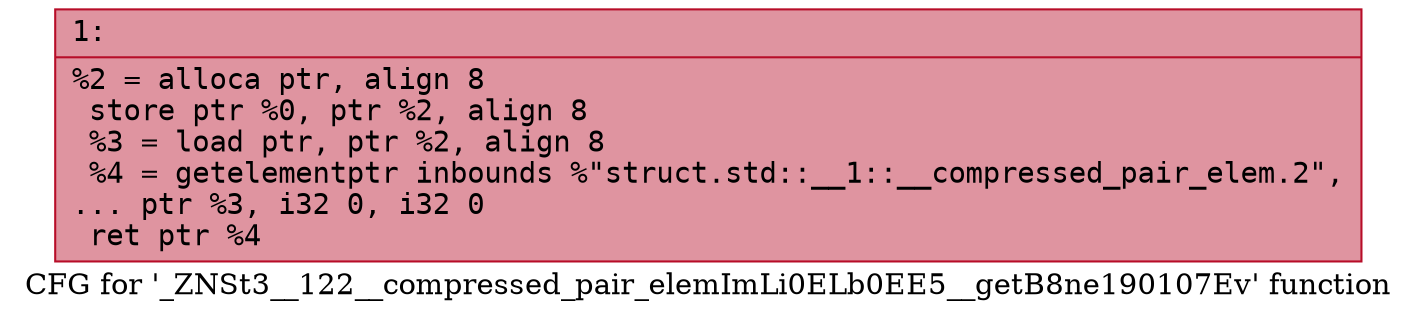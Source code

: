 digraph "CFG for '_ZNSt3__122__compressed_pair_elemImLi0ELb0EE5__getB8ne190107Ev' function" {
	label="CFG for '_ZNSt3__122__compressed_pair_elemImLi0ELb0EE5__getB8ne190107Ev' function";

	Node0x60000139f700 [shape=record,color="#b70d28ff", style=filled, fillcolor="#b70d2870" fontname="Courier",label="{1:\l|  %2 = alloca ptr, align 8\l  store ptr %0, ptr %2, align 8\l  %3 = load ptr, ptr %2, align 8\l  %4 = getelementptr inbounds %\"struct.std::__1::__compressed_pair_elem.2\",\l... ptr %3, i32 0, i32 0\l  ret ptr %4\l}"];
}
